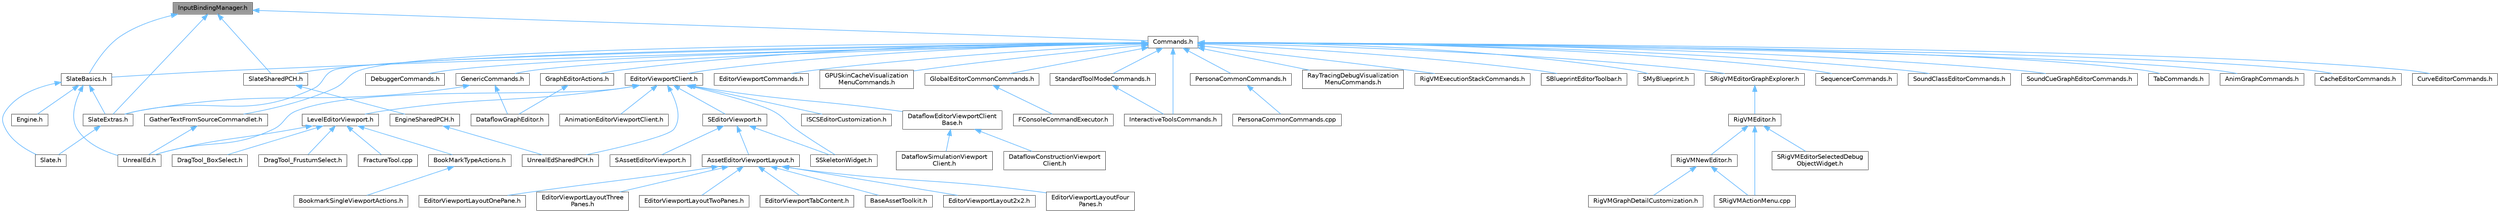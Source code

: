 digraph "InputBindingManager.h"
{
 // INTERACTIVE_SVG=YES
 // LATEX_PDF_SIZE
  bgcolor="transparent";
  edge [fontname=Helvetica,fontsize=10,labelfontname=Helvetica,labelfontsize=10];
  node [fontname=Helvetica,fontsize=10,shape=box,height=0.2,width=0.4];
  Node1 [id="Node000001",label="InputBindingManager.h",height=0.2,width=0.4,color="gray40", fillcolor="grey60", style="filled", fontcolor="black",tooltip=" "];
  Node1 -> Node2 [id="edge1_Node000001_Node000002",dir="back",color="steelblue1",style="solid",tooltip=" "];
  Node2 [id="Node000002",label="Commands.h",height=0.2,width=0.4,color="grey40", fillcolor="white", style="filled",URL="$d9/db3/Commands_8h.html",tooltip=" "];
  Node2 -> Node3 [id="edge2_Node000002_Node000003",dir="back",color="steelblue1",style="solid",tooltip=" "];
  Node3 [id="Node000003",label="AnimGraphCommands.h",height=0.2,width=0.4,color="grey40", fillcolor="white", style="filled",URL="$d8/d15/AnimGraphCommands_8h.html",tooltip=" "];
  Node2 -> Node4 [id="edge3_Node000002_Node000004",dir="back",color="steelblue1",style="solid",tooltip=" "];
  Node4 [id="Node000004",label="CacheEditorCommands.h",height=0.2,width=0.4,color="grey40", fillcolor="white", style="filled",URL="$d9/d0a/CacheEditorCommands_8h.html",tooltip=" "];
  Node2 -> Node5 [id="edge4_Node000002_Node000005",dir="back",color="steelblue1",style="solid",tooltip=" "];
  Node5 [id="Node000005",label="CurveEditorCommands.h",height=0.2,width=0.4,color="grey40", fillcolor="white", style="filled",URL="$d5/d47/CurveEditorCommands_8h.html",tooltip=" "];
  Node2 -> Node6 [id="edge5_Node000002_Node000006",dir="back",color="steelblue1",style="solid",tooltip=" "];
  Node6 [id="Node000006",label="DebuggerCommands.h",height=0.2,width=0.4,color="grey40", fillcolor="white", style="filled",URL="$dc/da1/DebuggerCommands_8h.html",tooltip=" "];
  Node2 -> Node7 [id="edge6_Node000002_Node000007",dir="back",color="steelblue1",style="solid",tooltip=" "];
  Node7 [id="Node000007",label="EditorViewportClient.h",height=0.2,width=0.4,color="grey40", fillcolor="white", style="filled",URL="$d4/d41/EditorViewportClient_8h.html",tooltip=" "];
  Node7 -> Node8 [id="edge7_Node000007_Node000008",dir="back",color="steelblue1",style="solid",tooltip=" "];
  Node8 [id="Node000008",label="AnimationEditorViewportClient.h",height=0.2,width=0.4,color="grey40", fillcolor="white", style="filled",URL="$d1/d45/AnimationEditorViewportClient_8h.html",tooltip=" "];
  Node7 -> Node9 [id="edge8_Node000007_Node000009",dir="back",color="steelblue1",style="solid",tooltip=" "];
  Node9 [id="Node000009",label="DataflowEditorViewportClient\lBase.h",height=0.2,width=0.4,color="grey40", fillcolor="white", style="filled",URL="$d8/ddd/DataflowEditorViewportClientBase_8h.html",tooltip=" "];
  Node9 -> Node10 [id="edge9_Node000009_Node000010",dir="back",color="steelblue1",style="solid",tooltip=" "];
  Node10 [id="Node000010",label="DataflowConstructionViewport\lClient.h",height=0.2,width=0.4,color="grey40", fillcolor="white", style="filled",URL="$d5/da1/DataflowConstructionViewportClient_8h.html",tooltip=" "];
  Node9 -> Node11 [id="edge10_Node000009_Node000011",dir="back",color="steelblue1",style="solid",tooltip=" "];
  Node11 [id="Node000011",label="DataflowSimulationViewport\lClient.h",height=0.2,width=0.4,color="grey40", fillcolor="white", style="filled",URL="$da/d6a/DataflowSimulationViewportClient_8h.html",tooltip=" "];
  Node7 -> Node12 [id="edge11_Node000007_Node000012",dir="back",color="steelblue1",style="solid",tooltip=" "];
  Node12 [id="Node000012",label="ISCSEditorCustomization.h",height=0.2,width=0.4,color="grey40", fillcolor="white", style="filled",URL="$de/d19/ISCSEditorCustomization_8h.html",tooltip=" "];
  Node7 -> Node13 [id="edge12_Node000007_Node000013",dir="back",color="steelblue1",style="solid",tooltip=" "];
  Node13 [id="Node000013",label="LevelEditorViewport.h",height=0.2,width=0.4,color="grey40", fillcolor="white", style="filled",URL="$d4/ddf/LevelEditorViewport_8h.html",tooltip=" "];
  Node13 -> Node14 [id="edge13_Node000013_Node000014",dir="back",color="steelblue1",style="solid",tooltip=" "];
  Node14 [id="Node000014",label="BookMarkTypeActions.h",height=0.2,width=0.4,color="grey40", fillcolor="white", style="filled",URL="$d0/d2f/BookMarkTypeActions_8h.html",tooltip=" "];
  Node14 -> Node15 [id="edge14_Node000014_Node000015",dir="back",color="steelblue1",style="solid",tooltip=" "];
  Node15 [id="Node000015",label="BookmarkSingleViewportActions.h",height=0.2,width=0.4,color="grey40", fillcolor="white", style="filled",URL="$d3/dd5/BookmarkSingleViewportActions_8h.html",tooltip=" "];
  Node13 -> Node16 [id="edge15_Node000013_Node000016",dir="back",color="steelblue1",style="solid",tooltip=" "];
  Node16 [id="Node000016",label="DragTool_BoxSelect.h",height=0.2,width=0.4,color="grey40", fillcolor="white", style="filled",URL="$da/dbf/DragTool__BoxSelect_8h.html",tooltip=" "];
  Node13 -> Node17 [id="edge16_Node000013_Node000017",dir="back",color="steelblue1",style="solid",tooltip=" "];
  Node17 [id="Node000017",label="DragTool_FrustumSelect.h",height=0.2,width=0.4,color="grey40", fillcolor="white", style="filled",URL="$db/de7/DragTool__FrustumSelect_8h.html",tooltip=" "];
  Node13 -> Node18 [id="edge17_Node000013_Node000018",dir="back",color="steelblue1",style="solid",tooltip=" "];
  Node18 [id="Node000018",label="FractureTool.cpp",height=0.2,width=0.4,color="grey40", fillcolor="white", style="filled",URL="$dc/d9a/FractureTool_8cpp.html",tooltip=" "];
  Node13 -> Node19 [id="edge18_Node000013_Node000019",dir="back",color="steelblue1",style="solid",tooltip=" "];
  Node19 [id="Node000019",label="UnrealEd.h",height=0.2,width=0.4,color="grey40", fillcolor="white", style="filled",URL="$d2/d5f/UnrealEd_8h.html",tooltip=" "];
  Node7 -> Node20 [id="edge19_Node000007_Node000020",dir="back",color="steelblue1",style="solid",tooltip=" "];
  Node20 [id="Node000020",label="SEditorViewport.h",height=0.2,width=0.4,color="grey40", fillcolor="white", style="filled",URL="$dd/de0/SEditorViewport_8h.html",tooltip=" "];
  Node20 -> Node21 [id="edge20_Node000020_Node000021",dir="back",color="steelblue1",style="solid",tooltip=" "];
  Node21 [id="Node000021",label="AssetEditorViewportLayout.h",height=0.2,width=0.4,color="grey40", fillcolor="white", style="filled",URL="$df/d46/AssetEditorViewportLayout_8h.html",tooltip=" "];
  Node21 -> Node22 [id="edge21_Node000021_Node000022",dir="back",color="steelblue1",style="solid",tooltip=" "];
  Node22 [id="Node000022",label="BaseAssetToolkit.h",height=0.2,width=0.4,color="grey40", fillcolor="white", style="filled",URL="$d4/d85/BaseAssetToolkit_8h.html",tooltip=" "];
  Node21 -> Node23 [id="edge22_Node000021_Node000023",dir="back",color="steelblue1",style="solid",tooltip=" "];
  Node23 [id="Node000023",label="EditorViewportLayout2x2.h",height=0.2,width=0.4,color="grey40", fillcolor="white", style="filled",URL="$df/dbd/EditorViewportLayout2x2_8h.html",tooltip=" "];
  Node21 -> Node24 [id="edge23_Node000021_Node000024",dir="back",color="steelblue1",style="solid",tooltip=" "];
  Node24 [id="Node000024",label="EditorViewportLayoutFour\lPanes.h",height=0.2,width=0.4,color="grey40", fillcolor="white", style="filled",URL="$d4/d84/EditorViewportLayoutFourPanes_8h.html",tooltip=" "];
  Node21 -> Node25 [id="edge24_Node000021_Node000025",dir="back",color="steelblue1",style="solid",tooltip=" "];
  Node25 [id="Node000025",label="EditorViewportLayoutOnePane.h",height=0.2,width=0.4,color="grey40", fillcolor="white", style="filled",URL="$d2/da6/EditorViewportLayoutOnePane_8h.html",tooltip=" "];
  Node21 -> Node26 [id="edge25_Node000021_Node000026",dir="back",color="steelblue1",style="solid",tooltip=" "];
  Node26 [id="Node000026",label="EditorViewportLayoutThree\lPanes.h",height=0.2,width=0.4,color="grey40", fillcolor="white", style="filled",URL="$d2/d25/EditorViewportLayoutThreePanes_8h.html",tooltip=" "];
  Node21 -> Node27 [id="edge26_Node000021_Node000027",dir="back",color="steelblue1",style="solid",tooltip=" "];
  Node27 [id="Node000027",label="EditorViewportLayoutTwoPanes.h",height=0.2,width=0.4,color="grey40", fillcolor="white", style="filled",URL="$dc/d66/EditorViewportLayoutTwoPanes_8h.html",tooltip=" "];
  Node21 -> Node28 [id="edge27_Node000021_Node000028",dir="back",color="steelblue1",style="solid",tooltip=" "];
  Node28 [id="Node000028",label="EditorViewportTabContent.h",height=0.2,width=0.4,color="grey40", fillcolor="white", style="filled",URL="$d9/da4/EditorViewportTabContent_8h.html",tooltip=" "];
  Node20 -> Node29 [id="edge28_Node000020_Node000029",dir="back",color="steelblue1",style="solid",tooltip=" "];
  Node29 [id="Node000029",label="SAssetEditorViewport.h",height=0.2,width=0.4,color="grey40", fillcolor="white", style="filled",URL="$df/d5a/SAssetEditorViewport_8h.html",tooltip=" "];
  Node20 -> Node30 [id="edge29_Node000020_Node000030",dir="back",color="steelblue1",style="solid",tooltip=" "];
  Node30 [id="Node000030",label="SSkeletonWidget.h",height=0.2,width=0.4,color="grey40", fillcolor="white", style="filled",URL="$dd/da7/SSkeletonWidget_8h.html",tooltip=" "];
  Node7 -> Node30 [id="edge30_Node000007_Node000030",dir="back",color="steelblue1",style="solid",tooltip=" "];
  Node7 -> Node19 [id="edge31_Node000007_Node000019",dir="back",color="steelblue1",style="solid",tooltip=" "];
  Node7 -> Node31 [id="edge32_Node000007_Node000031",dir="back",color="steelblue1",style="solid",tooltip=" "];
  Node31 [id="Node000031",label="UnrealEdSharedPCH.h",height=0.2,width=0.4,color="grey40", fillcolor="white", style="filled",URL="$d1/de6/UnrealEdSharedPCH_8h.html",tooltip=" "];
  Node2 -> Node32 [id="edge33_Node000002_Node000032",dir="back",color="steelblue1",style="solid",tooltip=" "];
  Node32 [id="Node000032",label="EditorViewportCommands.h",height=0.2,width=0.4,color="grey40", fillcolor="white", style="filled",URL="$d9/de5/EditorViewportCommands_8h.html",tooltip=" "];
  Node2 -> Node33 [id="edge34_Node000002_Node000033",dir="back",color="steelblue1",style="solid",tooltip=" "];
  Node33 [id="Node000033",label="GPUSkinCacheVisualization\lMenuCommands.h",height=0.2,width=0.4,color="grey40", fillcolor="white", style="filled",URL="$d4/d2e/GPUSkinCacheVisualizationMenuCommands_8h.html",tooltip=" "];
  Node2 -> Node34 [id="edge35_Node000002_Node000034",dir="back",color="steelblue1",style="solid",tooltip=" "];
  Node34 [id="Node000034",label="GatherTextFromSourceCommandlet.h",height=0.2,width=0.4,color="grey40", fillcolor="white", style="filled",URL="$d7/ddb/GatherTextFromSourceCommandlet_8h.html",tooltip=" "];
  Node34 -> Node19 [id="edge36_Node000034_Node000019",dir="back",color="steelblue1",style="solid",tooltip=" "];
  Node2 -> Node35 [id="edge37_Node000002_Node000035",dir="back",color="steelblue1",style="solid",tooltip=" "];
  Node35 [id="Node000035",label="GenericCommands.h",height=0.2,width=0.4,color="grey40", fillcolor="white", style="filled",URL="$d8/d81/GenericCommands_8h.html",tooltip=" "];
  Node35 -> Node36 [id="edge38_Node000035_Node000036",dir="back",color="steelblue1",style="solid",tooltip=" "];
  Node36 [id="Node000036",label="DataflowGraphEditor.h",height=0.2,width=0.4,color="grey40", fillcolor="white", style="filled",URL="$d4/dfa/DataflowGraphEditor_8h.html",tooltip=" "];
  Node35 -> Node37 [id="edge39_Node000035_Node000037",dir="back",color="steelblue1",style="solid",tooltip=" "];
  Node37 [id="Node000037",label="SlateExtras.h",height=0.2,width=0.4,color="grey40", fillcolor="white", style="filled",URL="$d8/dec/SlateExtras_8h.html",tooltip=" "];
  Node37 -> Node38 [id="edge40_Node000037_Node000038",dir="back",color="steelblue1",style="solid",tooltip=" "];
  Node38 [id="Node000038",label="Slate.h",height=0.2,width=0.4,color="grey40", fillcolor="white", style="filled",URL="$d2/dc0/Slate_8h.html",tooltip=" "];
  Node2 -> Node39 [id="edge41_Node000002_Node000039",dir="back",color="steelblue1",style="solid",tooltip=" "];
  Node39 [id="Node000039",label="GlobalEditorCommonCommands.h",height=0.2,width=0.4,color="grey40", fillcolor="white", style="filled",URL="$d3/d5f/GlobalEditorCommonCommands_8h.html",tooltip=" "];
  Node39 -> Node40 [id="edge42_Node000039_Node000040",dir="back",color="steelblue1",style="solid",tooltip=" "];
  Node40 [id="Node000040",label="FConsoleCommandExecutor.h",height=0.2,width=0.4,color="grey40", fillcolor="white", style="filled",URL="$d4/db0/FConsoleCommandExecutor_8h.html",tooltip=" "];
  Node2 -> Node41 [id="edge43_Node000002_Node000041",dir="back",color="steelblue1",style="solid",tooltip=" "];
  Node41 [id="Node000041",label="GraphEditorActions.h",height=0.2,width=0.4,color="grey40", fillcolor="white", style="filled",URL="$db/df3/GraphEditorActions_8h.html",tooltip=" "];
  Node41 -> Node36 [id="edge44_Node000041_Node000036",dir="back",color="steelblue1",style="solid",tooltip=" "];
  Node2 -> Node42 [id="edge45_Node000002_Node000042",dir="back",color="steelblue1",style="solid",tooltip=" "];
  Node42 [id="Node000042",label="InteractiveToolsCommands.h",height=0.2,width=0.4,color="grey40", fillcolor="white", style="filled",URL="$d5/d5e/InteractiveToolsCommands_8h.html",tooltip=" "];
  Node2 -> Node43 [id="edge46_Node000002_Node000043",dir="back",color="steelblue1",style="solid",tooltip=" "];
  Node43 [id="Node000043",label="PersonaCommonCommands.h",height=0.2,width=0.4,color="grey40", fillcolor="white", style="filled",URL="$d6/d3f/PersonaCommonCommands_8h.html",tooltip=" "];
  Node43 -> Node44 [id="edge47_Node000043_Node000044",dir="back",color="steelblue1",style="solid",tooltip=" "];
  Node44 [id="Node000044",label="PersonaCommonCommands.cpp",height=0.2,width=0.4,color="grey40", fillcolor="white", style="filled",URL="$d6/d4b/PersonaCommonCommands_8cpp.html",tooltip=" "];
  Node2 -> Node45 [id="edge48_Node000002_Node000045",dir="back",color="steelblue1",style="solid",tooltip=" "];
  Node45 [id="Node000045",label="RayTracingDebugVisualization\lMenuCommands.h",height=0.2,width=0.4,color="grey40", fillcolor="white", style="filled",URL="$de/d4c/RayTracingDebugVisualizationMenuCommands_8h.html",tooltip=" "];
  Node2 -> Node46 [id="edge49_Node000002_Node000046",dir="back",color="steelblue1",style="solid",tooltip=" "];
  Node46 [id="Node000046",label="RigVMExecutionStackCommands.h",height=0.2,width=0.4,color="grey40", fillcolor="white", style="filled",URL="$d9/db7/RigVMExecutionStackCommands_8h.html",tooltip=" "];
  Node2 -> Node47 [id="edge50_Node000002_Node000047",dir="back",color="steelblue1",style="solid",tooltip=" "];
  Node47 [id="Node000047",label="SBlueprintEditorToolbar.h",height=0.2,width=0.4,color="grey40", fillcolor="white", style="filled",URL="$db/df2/SBlueprintEditorToolbar_8h.html",tooltip=" "];
  Node2 -> Node48 [id="edge51_Node000002_Node000048",dir="back",color="steelblue1",style="solid",tooltip=" "];
  Node48 [id="Node000048",label="SMyBlueprint.h",height=0.2,width=0.4,color="grey40", fillcolor="white", style="filled",URL="$d3/d34/SMyBlueprint_8h.html",tooltip=" "];
  Node2 -> Node49 [id="edge52_Node000002_Node000049",dir="back",color="steelblue1",style="solid",tooltip=" "];
  Node49 [id="Node000049",label="SRigVMEditorGraphExplorer.h",height=0.2,width=0.4,color="grey40", fillcolor="white", style="filled",URL="$db/d11/SRigVMEditorGraphExplorer_8h.html",tooltip=" "];
  Node49 -> Node50 [id="edge53_Node000049_Node000050",dir="back",color="steelblue1",style="solid",tooltip=" "];
  Node50 [id="Node000050",label="RigVMEditor.h",height=0.2,width=0.4,color="grey40", fillcolor="white", style="filled",URL="$d3/d13/RigVMEditor_8h.html",tooltip=" "];
  Node50 -> Node51 [id="edge54_Node000050_Node000051",dir="back",color="steelblue1",style="solid",tooltip=" "];
  Node51 [id="Node000051",label="RigVMNewEditor.h",height=0.2,width=0.4,color="grey40", fillcolor="white", style="filled",URL="$df/dd1/RigVMNewEditor_8h.html",tooltip=" "];
  Node51 -> Node52 [id="edge55_Node000051_Node000052",dir="back",color="steelblue1",style="solid",tooltip=" "];
  Node52 [id="Node000052",label="RigVMGraphDetailCustomization.h",height=0.2,width=0.4,color="grey40", fillcolor="white", style="filled",URL="$da/d8c/RigVMGraphDetailCustomization_8h.html",tooltip=" "];
  Node51 -> Node53 [id="edge56_Node000051_Node000053",dir="back",color="steelblue1",style="solid",tooltip=" "];
  Node53 [id="Node000053",label="SRigVMActionMenu.cpp",height=0.2,width=0.4,color="grey40", fillcolor="white", style="filled",URL="$dc/d4c/SRigVMActionMenu_8cpp.html",tooltip=" "];
  Node50 -> Node53 [id="edge57_Node000050_Node000053",dir="back",color="steelblue1",style="solid",tooltip=" "];
  Node50 -> Node54 [id="edge58_Node000050_Node000054",dir="back",color="steelblue1",style="solid",tooltip=" "];
  Node54 [id="Node000054",label="SRigVMEditorSelectedDebug\lObjectWidget.h",height=0.2,width=0.4,color="grey40", fillcolor="white", style="filled",URL="$d9/dcd/SRigVMEditorSelectedDebugObjectWidget_8h.html",tooltip=" "];
  Node2 -> Node55 [id="edge59_Node000002_Node000055",dir="back",color="steelblue1",style="solid",tooltip=" "];
  Node55 [id="Node000055",label="SequencerCommands.h",height=0.2,width=0.4,color="grey40", fillcolor="white", style="filled",URL="$d7/dd8/SequencerCommands_8h.html",tooltip=" "];
  Node2 -> Node56 [id="edge60_Node000002_Node000056",dir="back",color="steelblue1",style="solid",tooltip=" "];
  Node56 [id="Node000056",label="SlateBasics.h",height=0.2,width=0.4,color="grey40", fillcolor="white", style="filled",URL="$da/d2f/SlateBasics_8h.html",tooltip=" "];
  Node56 -> Node57 [id="edge61_Node000056_Node000057",dir="back",color="steelblue1",style="solid",tooltip=" "];
  Node57 [id="Node000057",label="Engine.h",height=0.2,width=0.4,color="grey40", fillcolor="white", style="filled",URL="$d1/d34/Public_2Engine_8h.html",tooltip=" "];
  Node56 -> Node38 [id="edge62_Node000056_Node000038",dir="back",color="steelblue1",style="solid",tooltip=" "];
  Node56 -> Node37 [id="edge63_Node000056_Node000037",dir="back",color="steelblue1",style="solid",tooltip=" "];
  Node56 -> Node19 [id="edge64_Node000056_Node000019",dir="back",color="steelblue1",style="solid",tooltip=" "];
  Node2 -> Node37 [id="edge65_Node000002_Node000037",dir="back",color="steelblue1",style="solid",tooltip=" "];
  Node2 -> Node58 [id="edge66_Node000002_Node000058",dir="back",color="steelblue1",style="solid",tooltip=" "];
  Node58 [id="Node000058",label="SlateSharedPCH.h",height=0.2,width=0.4,color="grey40", fillcolor="white", style="filled",URL="$d1/dfc/SlateSharedPCH_8h.html",tooltip=" "];
  Node58 -> Node59 [id="edge67_Node000058_Node000059",dir="back",color="steelblue1",style="solid",tooltip=" "];
  Node59 [id="Node000059",label="EngineSharedPCH.h",height=0.2,width=0.4,color="grey40", fillcolor="white", style="filled",URL="$dc/dbb/EngineSharedPCH_8h.html",tooltip=" "];
  Node59 -> Node31 [id="edge68_Node000059_Node000031",dir="back",color="steelblue1",style="solid",tooltip=" "];
  Node2 -> Node60 [id="edge69_Node000002_Node000060",dir="back",color="steelblue1",style="solid",tooltip=" "];
  Node60 [id="Node000060",label="SoundClassEditorCommands.h",height=0.2,width=0.4,color="grey40", fillcolor="white", style="filled",URL="$d3/d8b/SoundClassEditorCommands_8h.html",tooltip=" "];
  Node2 -> Node61 [id="edge70_Node000002_Node000061",dir="back",color="steelblue1",style="solid",tooltip=" "];
  Node61 [id="Node000061",label="SoundCueGraphEditorCommands.h",height=0.2,width=0.4,color="grey40", fillcolor="white", style="filled",URL="$d7/daf/SoundCueGraphEditorCommands_8h.html",tooltip=" "];
  Node2 -> Node62 [id="edge71_Node000002_Node000062",dir="back",color="steelblue1",style="solid",tooltip=" "];
  Node62 [id="Node000062",label="StandardToolModeCommands.h",height=0.2,width=0.4,color="grey40", fillcolor="white", style="filled",URL="$d0/db4/StandardToolModeCommands_8h.html",tooltip=" "];
  Node62 -> Node42 [id="edge72_Node000062_Node000042",dir="back",color="steelblue1",style="solid",tooltip=" "];
  Node2 -> Node63 [id="edge73_Node000002_Node000063",dir="back",color="steelblue1",style="solid",tooltip=" "];
  Node63 [id="Node000063",label="TabCommands.h",height=0.2,width=0.4,color="grey40", fillcolor="white", style="filled",URL="$d6/d87/TabCommands_8h.html",tooltip=" "];
  Node1 -> Node56 [id="edge74_Node000001_Node000056",dir="back",color="steelblue1",style="solid",tooltip=" "];
  Node1 -> Node37 [id="edge75_Node000001_Node000037",dir="back",color="steelblue1",style="solid",tooltip=" "];
  Node1 -> Node58 [id="edge76_Node000001_Node000058",dir="back",color="steelblue1",style="solid",tooltip=" "];
}

